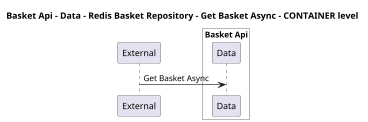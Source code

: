 @startuml
skinparam dpi 60

title Basket Api - Data - Redis Basket Repository - Get Basket Async - CONTAINER level

participant "External" as C4InterFlow.SoftwareSystems.ExternalSystem

box "Basket Api" #White
    participant "Data" as dotnet.eShop.Architecture.SoftwareSystems.BasketApi.Containers.Data
end box


C4InterFlow.SoftwareSystems.ExternalSystem -> dotnet.eShop.Architecture.SoftwareSystems.BasketApi.Containers.Data : Get Basket Async


@enduml
